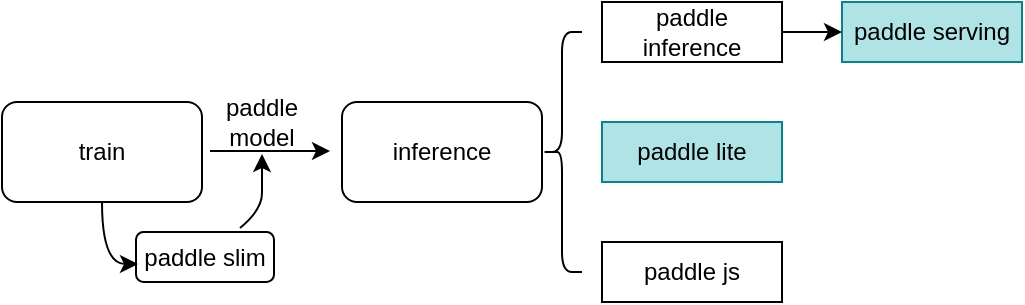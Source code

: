 <mxfile version="14.7.3" type="github" pages="3"><diagram id="jCE88WaOlY3Golm970wd" name="第 1 页"><mxGraphModel dx="1166" dy="426" grid="0" gridSize="10" guides="1" tooltips="1" connect="1" arrows="1" fold="1" page="1" pageScale="1" pageWidth="827" pageHeight="1169" math="0" shadow="0"><root><mxCell id="0"/><mxCell id="1" parent="0"/><mxCell id="bBoxAdAgDuTyjjE8kUGu-1" value="train" style="rounded=1;whiteSpace=wrap;html=1;" parent="1" vertex="1"><mxGeometry x="150" y="210" width="100" height="50" as="geometry"/></mxCell><mxCell id="bBoxAdAgDuTyjjE8kUGu-2" value="inference" style="rounded=1;whiteSpace=wrap;html=1;" parent="1" vertex="1"><mxGeometry x="320" y="210" width="100" height="50" as="geometry"/></mxCell><mxCell id="bBoxAdAgDuTyjjE8kUGu-3" value="" style="endArrow=classic;html=1;" parent="1" edge="1"><mxGeometry width="50" height="50" relative="1" as="geometry"><mxPoint x="254" y="234.5" as="sourcePoint"/><mxPoint x="314" y="234.5" as="targetPoint"/></mxGeometry></mxCell><mxCell id="bBoxAdAgDuTyjjE8kUGu-4" value="paddle model" style="text;html=1;strokeColor=none;fillColor=none;align=center;verticalAlign=middle;whiteSpace=wrap;rounded=0;" parent="1" vertex="1"><mxGeometry x="260" y="210" width="40" height="20" as="geometry"/></mxCell><mxCell id="bBoxAdAgDuTyjjE8kUGu-6" value="" style="shape=curlyBracket;whiteSpace=wrap;html=1;rounded=1;" parent="1" vertex="1"><mxGeometry x="420" y="175" width="20" height="120" as="geometry"/></mxCell><mxCell id="GWc2c7veI3ImqtrbQWgM-4" value="paddle inference" style="rounded=0;whiteSpace=wrap;html=1;" parent="1" vertex="1"><mxGeometry x="450" y="160" width="90" height="30" as="geometry"/></mxCell><mxCell id="GWc2c7veI3ImqtrbQWgM-5" value="paddle lite" style="rounded=0;whiteSpace=wrap;html=1;fillColor=#b0e3e6;strokeColor=#0e8088;" parent="1" vertex="1"><mxGeometry x="450" y="220" width="90" height="30" as="geometry"/></mxCell><mxCell id="GWc2c7veI3ImqtrbQWgM-6" value="paddle js" style="rounded=0;whiteSpace=wrap;html=1;" parent="1" vertex="1"><mxGeometry x="450" y="280" width="90" height="30" as="geometry"/></mxCell><mxCell id="GWc2c7veI3ImqtrbQWgM-7" value="paddle serving" style="rounded=0;whiteSpace=wrap;html=1;fillColor=#b0e3e6;strokeColor=#0e8088;" parent="1" vertex="1"><mxGeometry x="570" y="160" width="90" height="30" as="geometry"/></mxCell><mxCell id="GWc2c7veI3ImqtrbQWgM-8" value="" style="endArrow=classic;html=1;" parent="1" edge="1"><mxGeometry width="50" height="50" relative="1" as="geometry"><mxPoint x="540" y="175" as="sourcePoint"/><mxPoint x="570" y="175" as="targetPoint"/></mxGeometry></mxCell><mxCell id="GWc2c7veI3ImqtrbQWgM-13" value="&lt;span&gt;paddle slim&lt;/span&gt;" style="rounded=1;whiteSpace=wrap;html=1;" parent="1" vertex="1"><mxGeometry x="217" y="275" width="69" height="25" as="geometry"/></mxCell><mxCell id="GWc2c7veI3ImqtrbQWgM-14" value="" style="curved=1;endArrow=classic;html=1;exitX=0.5;exitY=1;exitDx=0;exitDy=0;" parent="1" source="bBoxAdAgDuTyjjE8kUGu-1" edge="1"><mxGeometry width="50" height="50" relative="1" as="geometry"><mxPoint x="200" y="341" as="sourcePoint"/><mxPoint x="218" y="291" as="targetPoint"/><Array as="points"><mxPoint x="200" y="291"/></Array></mxGeometry></mxCell><mxCell id="GWc2c7veI3ImqtrbQWgM-15" value="" style="curved=1;endArrow=classic;html=1;" parent="1" edge="1"><mxGeometry width="50" height="50" relative="1" as="geometry"><mxPoint x="269" y="273" as="sourcePoint"/><mxPoint x="280" y="236" as="targetPoint"/><Array as="points"><mxPoint x="280" y="264"/><mxPoint x="280" y="247"/></Array></mxGeometry></mxCell></root></mxGraphModel></diagram><diagram id="3oSJMOkB1RtuxXQpkg_W" name="第 2 页"><mxGraphModel dx="946" dy="653" grid="1" gridSize="10" guides="1" tooltips="1" connect="1" arrows="1" fold="1" page="1" pageScale="1" pageWidth="827" pageHeight="1169" math="0" shadow="0"><root><mxCell id="Xst7LNsMgvCwbMtU5jNv-0"/><mxCell id="Xst7LNsMgvCwbMtU5jNv-1" parent="Xst7LNsMgvCwbMtU5jNv-0"/><mxCell id="Xst7LNsMgvCwbMtU5jNv-2" value="Intel CPU" style="rounded=0;whiteSpace=wrap;html=1;" parent="Xst7LNsMgvCwbMtU5jNv-1" vertex="1"><mxGeometry x="100" y="580" width="70" height="35" as="geometry"/></mxCell><mxCell id="Xst7LNsMgvCwbMtU5jNv-3" value="ARM CPU" style="rounded=0;whiteSpace=wrap;html=1;" parent="Xst7LNsMgvCwbMtU5jNv-1" vertex="1"><mxGeometry x="180" y="580" width="70" height="35" as="geometry"/></mxCell><mxCell id="Xst7LNsMgvCwbMtU5jNv-4" value="Nvidia GPU" style="rounded=0;whiteSpace=wrap;html=1;" parent="Xst7LNsMgvCwbMtU5jNv-1" vertex="1"><mxGeometry x="260" y="580" width="70" height="35" as="geometry"/></mxCell><mxCell id="Xst7LNsMgvCwbMtU5jNv-5" value="XPU" style="rounded=0;whiteSpace=wrap;html=1;" parent="Xst7LNsMgvCwbMtU5jNv-1" vertex="1"><mxGeometry x="340" y="580" width="70" height="35" as="geometry"/></mxCell><mxCell id="Xst7LNsMgvCwbMtU5jNv-6" value="TensorRT" style="rounded=0;whiteSpace=wrap;html=1;" parent="Xst7LNsMgvCwbMtU5jNv-1" vertex="1"><mxGeometry x="120" y="540" width="100" height="20" as="geometry"/></mxCell><mxCell id="Xst7LNsMgvCwbMtU5jNv-7" value="Paddle Lite" style="rounded=0;whiteSpace=wrap;html=1;" parent="Xst7LNsMgvCwbMtU5jNv-1" vertex="1"><mxGeometry x="310" y="540" width="105" height="20" as="geometry"/></mxCell><mxCell id="Xst7LNsMgvCwbMtU5jNv-8" value="" style="rounded=0;whiteSpace=wrap;html=1;fillColor=none;align=top;" parent="Xst7LNsMgvCwbMtU5jNv-1" vertex="1"><mxGeometry x="100" y="520" width="350" height="50" as="geometry"/></mxCell><mxCell id="Xst7LNsMgvCwbMtU5jNv-9" value="&lt;font style=&quot;font-size: 18px&quot;&gt;...&lt;/font&gt;" style="text;html=1;strokeColor=none;fillColor=none;align=center;verticalAlign=middle;whiteSpace=wrap;rounded=0;" parent="Xst7LNsMgvCwbMtU5jNv-1" vertex="1"><mxGeometry x="414" y="590" width="26" height="10" as="geometry"/></mxCell><mxCell id="Xst7LNsMgvCwbMtU5jNv-10" value="OP 算子" style="rounded=0;whiteSpace=wrap;html=1;fillColor=none;" parent="Xst7LNsMgvCwbMtU5jNv-1" vertex="1"><mxGeometry x="100" y="490" width="110" height="20" as="geometry"/></mxCell><mxCell id="Xst7LNsMgvCwbMtU5jNv-11" value="DAG 调度" style="rounded=0;whiteSpace=wrap;html=1;fillColor=none;" parent="Xst7LNsMgvCwbMtU5jNv-1" vertex="1"><mxGeometry x="100" y="460" width="110" height="20" as="geometry"/></mxCell><mxCell id="Xst7LNsMgvCwbMtU5jNv-12" value="&lt;font style=&quot;font-size: 11px&quot;&gt;InferServiceManager&lt;/font&gt;" style="rounded=0;whiteSpace=wrap;html=1;fillColor=none;" parent="Xst7LNsMgvCwbMtU5jNv-1" vertex="1"><mxGeometry x="220" y="490" width="110" height="20" as="geometry"/></mxCell><mxCell id="Xst7LNsMgvCwbMtU5jNv-13" value="ResourceManager" style="rounded=0;whiteSpace=wrap;html=1;fillColor=none;" parent="Xst7LNsMgvCwbMtU5jNv-1" vertex="1"><mxGeometry x="220" y="460" width="110" height="20" as="geometry"/></mxCell><mxCell id="Xst7LNsMgvCwbMtU5jNv-14" value="WorkflowManager" style="rounded=0;whiteSpace=wrap;html=1;fillColor=none;" parent="Xst7LNsMgvCwbMtU5jNv-1" vertex="1"><mxGeometry x="340" y="490" width="110" height="20" as="geometry"/></mxCell><mxCell id="Xst7LNsMgvCwbMtU5jNv-15" value="InferManager" style="rounded=0;whiteSpace=wrap;html=1;fillColor=none;" parent="Xst7LNsMgvCwbMtU5jNv-1" vertex="1"><mxGeometry x="340" y="460" width="110" height="20" as="geometry"/></mxCell><mxCell id="Xst7LNsMgvCwbMtU5jNv-16" value="Brpc Server" style="rounded=0;whiteSpace=wrap;html=1;fillColor=none;" parent="Xst7LNsMgvCwbMtU5jNv-1" vertex="1"><mxGeometry x="100" y="430" width="350" height="20" as="geometry"/></mxCell><mxCell id="dEXpwRfKsKyeCndTG6dx-0" value="paddle inference" style="text;html=1;strokeColor=none;fillColor=none;align=center;verticalAlign=middle;whiteSpace=wrap;rounded=0;" vertex="1" parent="Xst7LNsMgvCwbMtU5jNv-1"><mxGeometry x="220" y="520" width="100" height="20" as="geometry"/></mxCell></root></mxGraphModel></diagram><diagram id="b8zFqzUfjQRumO8Kcnms" name="第 3 页"><mxGraphModel dx="1152" dy="412" grid="0" gridSize="10" guides="1" tooltips="1" connect="1" arrows="1" fold="1" page="1" pageScale="1" pageWidth="827" pageHeight="1169" math="0" shadow="0"><root><mxCell id="pI3IebRFdyTuOIed7MqV-0"/><mxCell id="pI3IebRFdyTuOIed7MqV-1" parent="pI3IebRFdyTuOIed7MqV-0"/><mxCell id="pI3IebRFdyTuOIed7MqV-2" value="Intel CPU" style="rounded=0;whiteSpace=wrap;html=1;" parent="pI3IebRFdyTuOIed7MqV-1" vertex="1"><mxGeometry x="100" y="580" width="60" height="35" as="geometry"/></mxCell><mxCell id="pI3IebRFdyTuOIed7MqV-3" value="ARM CPU" style="rounded=0;whiteSpace=wrap;html=1;" parent="pI3IebRFdyTuOIed7MqV-1" vertex="1"><mxGeometry x="172.5" y="580" width="65" height="35" as="geometry"/></mxCell><mxCell id="pI3IebRFdyTuOIed7MqV-4" value="Nvidia GPU" style="rounded=0;whiteSpace=wrap;html=1;" parent="pI3IebRFdyTuOIed7MqV-1" vertex="1"><mxGeometry x="250" y="580" width="60" height="35" as="geometry"/></mxCell><mxCell id="pI3IebRFdyTuOIed7MqV-5" value="XPU" style="rounded=0;whiteSpace=wrap;html=1;" parent="pI3IebRFdyTuOIed7MqV-1" vertex="1"><mxGeometry x="324" y="580" width="60" height="35" as="geometry"/></mxCell><mxCell id="pI3IebRFdyTuOIed7MqV-6" value="TensorRT" style="rounded=0;whiteSpace=wrap;html=1;" parent="pI3IebRFdyTuOIed7MqV-1" vertex="1"><mxGeometry x="110" y="540" width="60" height="20" as="geometry"/></mxCell><mxCell id="pI3IebRFdyTuOIed7MqV-7" value="Paddle Lite" style="rounded=0;whiteSpace=wrap;html=1;" parent="pI3IebRFdyTuOIed7MqV-1" vertex="1"><mxGeometry x="190" y="540" width="70" height="20" as="geometry"/></mxCell><mxCell id="pI3IebRFdyTuOIed7MqV-8" value="" style="rounded=0;whiteSpace=wrap;html=1;align=top;strokeColor=#BD7000;fontColor=#000000;fillColor=none;strokeWidth=2;" parent="pI3IebRFdyTuOIed7MqV-1" vertex="1"><mxGeometry x="100" y="520" width="180" height="50" as="geometry"/></mxCell><mxCell id="pI3IebRFdyTuOIed7MqV-9" value="&lt;font style=&quot;font-size: 18px&quot;&gt;...&lt;/font&gt;" style="text;html=1;strokeColor=none;fillColor=none;align=center;verticalAlign=middle;whiteSpace=wrap;rounded=0;" parent="pI3IebRFdyTuOIed7MqV-1" vertex="1"><mxGeometry x="384" y="591.25" width="26" height="12.5" as="geometry"/></mxCell><mxCell id="pI3IebRFdyTuOIed7MqV-10" value="paddle inference" style="text;html=1;strokeColor=none;fillColor=none;align=center;verticalAlign=middle;whiteSpace=wrap;rounded=0;" parent="pI3IebRFdyTuOIed7MqV-1" vertex="1"><mxGeometry x="130" y="520" width="100" height="20" as="geometry"/></mxCell><mxCell id="pI3IebRFdyTuOIed7MqV-11" value="&lt;font color=&quot;#000000&quot;&gt;paddle&lt;/font&gt;" style="rounded=0;whiteSpace=wrap;html=1;align=top;strokeColor=#2D7600;fontColor=#ffffff;fillColor=none;strokeWidth=2;" parent="pI3IebRFdyTuOIed7MqV-1" vertex="1"><mxGeometry x="290" y="410" width="120" height="160" as="geometry"/></mxCell><mxCell id="pI3IebRFdyTuOIed7MqV-15" value="op1" style="ellipse;whiteSpace=wrap;html=1;" parent="pI3IebRFdyTuOIed7MqV-1" vertex="1"><mxGeometry x="110" y="470" width="30" height="20" as="geometry"/></mxCell><mxCell id="pI3IebRFdyTuOIed7MqV-16" value="&lt;font style=&quot;font-size: 10px&quot;&gt;op2&lt;/font&gt;" style="ellipse;whiteSpace=wrap;html=1;" parent="pI3IebRFdyTuOIed7MqV-1" vertex="1"><mxGeometry x="150" y="460" width="30" height="20" as="geometry"/></mxCell><mxCell id="pI3IebRFdyTuOIed7MqV-17" value="&lt;font style=&quot;font-size: 10px&quot;&gt;op3&lt;/font&gt;" style="ellipse;whiteSpace=wrap;html=1;" parent="pI3IebRFdyTuOIed7MqV-1" vertex="1"><mxGeometry x="150" y="490" width="30" height="20" as="geometry"/></mxCell><mxCell id="pI3IebRFdyTuOIed7MqV-18" value="&lt;font style=&quot;font-size: 10px&quot;&gt;op4&lt;/font&gt;" style="ellipse;whiteSpace=wrap;html=1;" parent="pI3IebRFdyTuOIed7MqV-1" vertex="1"><mxGeometry x="190" y="470" width="30" height="20" as="geometry"/></mxCell><mxCell id="pI3IebRFdyTuOIed7MqV-19" value="&lt;font style=&quot;font-size: 10px&quot;&gt;op5&lt;/font&gt;" style="ellipse;whiteSpace=wrap;html=1;" parent="pI3IebRFdyTuOIed7MqV-1" vertex="1"><mxGeometry x="240" y="470" width="30" height="20" as="geometry"/></mxCell><mxCell id="pI3IebRFdyTuOIed7MqV-20" value="" style="rounded=0;whiteSpace=wrap;html=1;strokeColor=#BD7000;fontColor=#000000;fillColor=none;strokeWidth=2;" parent="pI3IebRFdyTuOIed7MqV-1" vertex="1"><mxGeometry x="100" y="450" width="180" height="60" as="geometry"/></mxCell><mxCell id="pI3IebRFdyTuOIed7MqV-21" value="" style="endArrow=classic;html=1;" parent="pI3IebRFdyTuOIed7MqV-1" edge="1"><mxGeometry width="50" height="50" relative="1" as="geometry"><mxPoint x="140" y="480" as="sourcePoint"/><mxPoint x="150" y="470" as="targetPoint"/></mxGeometry></mxCell><mxCell id="pI3IebRFdyTuOIed7MqV-22" value="" style="endArrow=classic;html=1;" parent="pI3IebRFdyTuOIed7MqV-1" edge="1"><mxGeometry width="50" height="50" relative="1" as="geometry"><mxPoint x="130" y="490" as="sourcePoint"/><mxPoint x="150" y="500" as="targetPoint"/></mxGeometry></mxCell><mxCell id="pI3IebRFdyTuOIed7MqV-23" value="" style="endArrow=classic;html=1;" parent="pI3IebRFdyTuOIed7MqV-1" edge="1"><mxGeometry width="50" height="50" relative="1" as="geometry"><mxPoint x="180" y="500" as="sourcePoint"/><mxPoint x="200" y="490" as="targetPoint"/></mxGeometry></mxCell><mxCell id="pI3IebRFdyTuOIed7MqV-25" value="" style="endArrow=classic;html=1;" parent="pI3IebRFdyTuOIed7MqV-1" edge="1"><mxGeometry width="50" height="50" relative="1" as="geometry"><mxPoint x="180" y="470" as="sourcePoint"/><mxPoint x="190" y="480" as="targetPoint"/></mxGeometry></mxCell><mxCell id="pI3IebRFdyTuOIed7MqV-26" value="" style="endArrow=classic;html=1;" parent="pI3IebRFdyTuOIed7MqV-1" edge="1"><mxGeometry width="50" height="50" relative="1" as="geometry"><mxPoint x="220" y="480" as="sourcePoint"/><mxPoint x="240" y="480" as="targetPoint"/></mxGeometry></mxCell><mxCell id="pI3IebRFdyTuOIed7MqV-27" value="DAG" style="text;html=1;strokeColor=none;fillColor=none;align=center;verticalAlign=middle;whiteSpace=wrap;rounded=0;" parent="pI3IebRFdyTuOIed7MqV-1" vertex="1"><mxGeometry x="240" y="450" width="40" height="20" as="geometry"/></mxCell><mxCell id="pI3IebRFdyTuOIed7MqV-28" value="&lt;font color=&quot;#000000&quot;&gt;Brpc Server&lt;/font&gt;" style="rounded=0;whiteSpace=wrap;html=1;fontColor=#ffffff;fillColor=none;strokeWidth=2;strokeColor=#BD7000;" parent="pI3IebRFdyTuOIed7MqV-1" vertex="1"><mxGeometry x="100" y="410" width="180" height="30" as="geometry"/></mxCell><mxCell id="pI3IebRFdyTuOIed7MqV-29" value="&lt;font color=&quot;#000000&quot;&gt;PipeLine&lt;/font&gt;" style="rounded=0;whiteSpace=wrap;html=1;strokeColor=#2D7600;strokeWidth=2;fontColor=#ffffff;fillColor=none;align=center;" parent="pI3IebRFdyTuOIed7MqV-1" vertex="1"><mxGeometry x="100" y="370" width="310" height="30" as="geometry"/></mxCell><mxCell id="pI3IebRFdyTuOIed7MqV-30" value="DAG" style="text;html=1;strokeColor=none;fillColor=none;align=center;verticalAlign=middle;whiteSpace=wrap;rounded=0;" parent="pI3IebRFdyTuOIed7MqV-1" vertex="1"><mxGeometry x="374" y="370" width="40" height="20" as="geometry"/></mxCell><mxCell id="pI3IebRFdyTuOIed7MqV-31" value="" style="endArrow=none;html=1;strokeWidth=2;strokeColor=#BD7000;" parent="pI3IebRFdyTuOIed7MqV-1" edge="1"><mxGeometry width="50" height="50" relative="1" as="geometry"><mxPoint x="130" y="640" as="sourcePoint"/><mxPoint x="170" y="640" as="targetPoint"/></mxGeometry></mxCell><mxCell id="pI3IebRFdyTuOIed7MqV-32" value="CPP" style="text;html=1;strokeColor=none;fillColor=none;align=center;verticalAlign=middle;whiteSpace=wrap;rounded=0;" parent="pI3IebRFdyTuOIed7MqV-1" vertex="1"><mxGeometry x="180" y="630" width="40" height="20" as="geometry"/></mxCell><mxCell id="pI3IebRFdyTuOIed7MqV-34" value="" style="endArrow=none;html=1;strokeWidth=2;strokeColor=#2D7600;" parent="pI3IebRFdyTuOIed7MqV-1" edge="1"><mxGeometry width="50" height="50" relative="1" as="geometry"><mxPoint x="280" y="639.5" as="sourcePoint"/><mxPoint x="320" y="639.5" as="targetPoint"/></mxGeometry></mxCell><mxCell id="pI3IebRFdyTuOIed7MqV-35" value="Python" style="text;html=1;strokeColor=none;fillColor=none;align=center;verticalAlign=middle;whiteSpace=wrap;rounded=0;" parent="pI3IebRFdyTuOIed7MqV-1" vertex="1"><mxGeometry x="340" y="630" width="40" height="20" as="geometry"/></mxCell></root></mxGraphModel></diagram></mxfile>